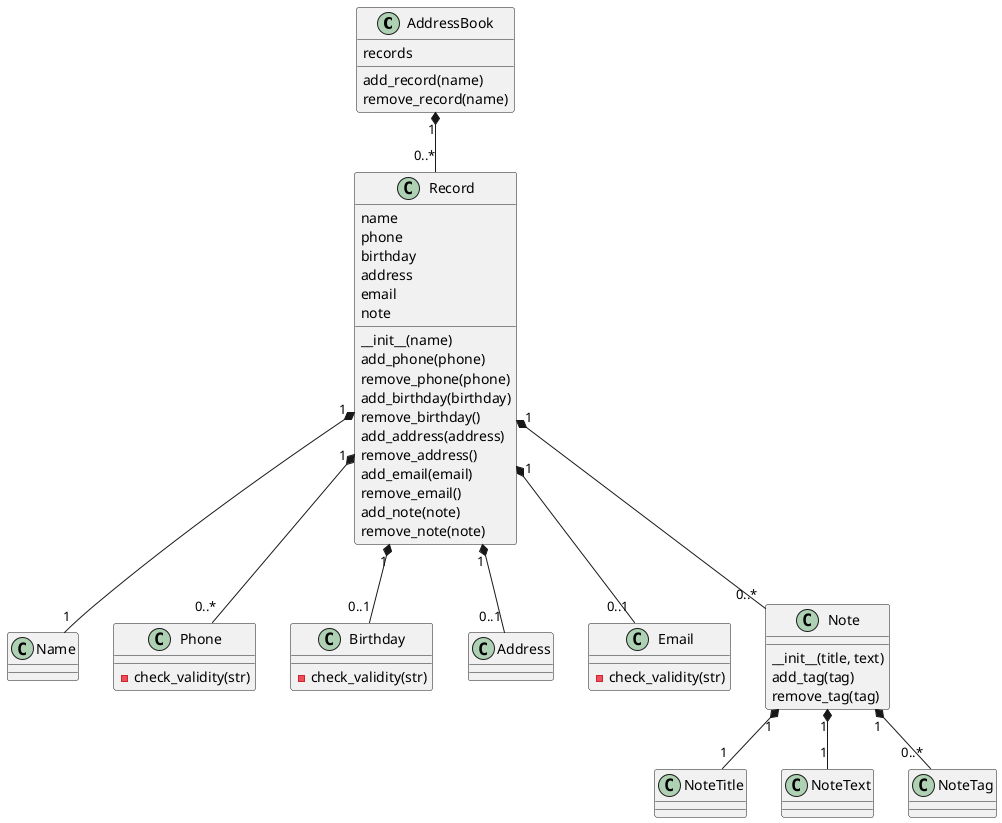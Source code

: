 @startuml AddressBook


Class AddressBook {
    records
    add_record(name)
    remove_record(name)
}
Class Record {
    __init__(name)
    name
    phone
    birthday
    address
    email
    note
    add_phone(phone)
    remove_phone(phone)
    add_birthday(birthday)
    remove_birthday()
    add_address(address)
    remove_address()
    add_email(email)
    remove_email()
    add_note(note)
    remove_note(note)
}

Class Name
Class Phone {
    -check_validity(str)
}
Class Birthday {
    -check_validity(str)
}
Class Address
Class Email {
    -check_validity(str)
}
Class Note {
    __init__(title, text)
    add_tag(tag)
    remove_tag(tag)
}
Class NoteTitle
Class NoteText
Class NoteTag

AddressBook "1" *-- "0..*" Record
Note "1" *-- "1" NoteTitle
Note "1" *-- "1" NoteText
Note "1" *-- "0..*" NoteTag
Record "1" *-- "1" Name
Record "1" *-- "0..*" Phone
Record "1" *-- "0..1" Birthday
Record "1" *-- "0..1" Address
Record "1" *-- "0..1" Email
Record "1" *-- "0..*" Note

' Class Field
' Field <|-- Name
' Field <|-- Phone
' Field <|-- Birthday
' Field <|-- Address
' Field <|-- Email
' Field <|-- NoteTitle
' Field <|-- NoteText
' Field <|-- NoteTag

@enduml
